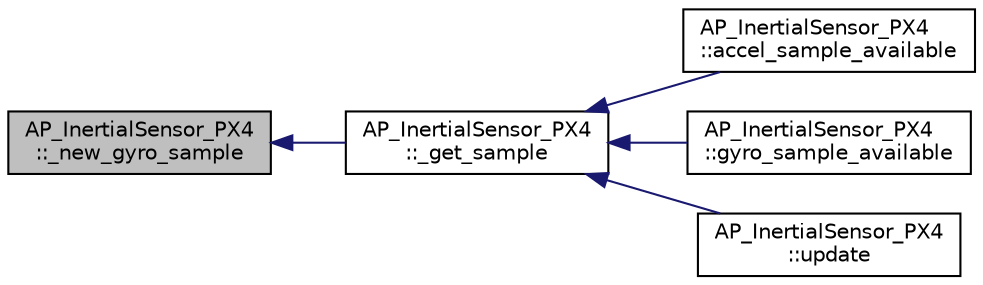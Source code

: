 digraph "AP_InertialSensor_PX4::_new_gyro_sample"
{
 // INTERACTIVE_SVG=YES
  edge [fontname="Helvetica",fontsize="10",labelfontname="Helvetica",labelfontsize="10"];
  node [fontname="Helvetica",fontsize="10",shape=record];
  rankdir="LR";
  Node1 [label="AP_InertialSensor_PX4\l::_new_gyro_sample",height=0.2,width=0.4,color="black", fillcolor="grey75", style="filled" fontcolor="black"];
  Node1 -> Node2 [dir="back",color="midnightblue",fontsize="10",style="solid",fontname="Helvetica"];
  Node2 [label="AP_InertialSensor_PX4\l::_get_sample",height=0.2,width=0.4,color="black", fillcolor="white", style="filled",URL="$classAP__InertialSensor__PX4.html#a86f463cc20f89a9eb4618ed494b3adf9"];
  Node2 -> Node3 [dir="back",color="midnightblue",fontsize="10",style="solid",fontname="Helvetica"];
  Node3 [label="AP_InertialSensor_PX4\l::accel_sample_available",height=0.2,width=0.4,color="black", fillcolor="white", style="filled",URL="$classAP__InertialSensor__PX4.html#a097901ff249f09bdac3af4438e9c2531"];
  Node2 -> Node4 [dir="back",color="midnightblue",fontsize="10",style="solid",fontname="Helvetica"];
  Node4 [label="AP_InertialSensor_PX4\l::gyro_sample_available",height=0.2,width=0.4,color="black", fillcolor="white", style="filled",URL="$classAP__InertialSensor__PX4.html#aff050ebd7dcbe0396ce3f1b983760cda"];
  Node2 -> Node5 [dir="back",color="midnightblue",fontsize="10",style="solid",fontname="Helvetica"];
  Node5 [label="AP_InertialSensor_PX4\l::update",height=0.2,width=0.4,color="black", fillcolor="white", style="filled",URL="$classAP__InertialSensor__PX4.html#a56c271f4293b88db34537b7a11e63157"];
}
